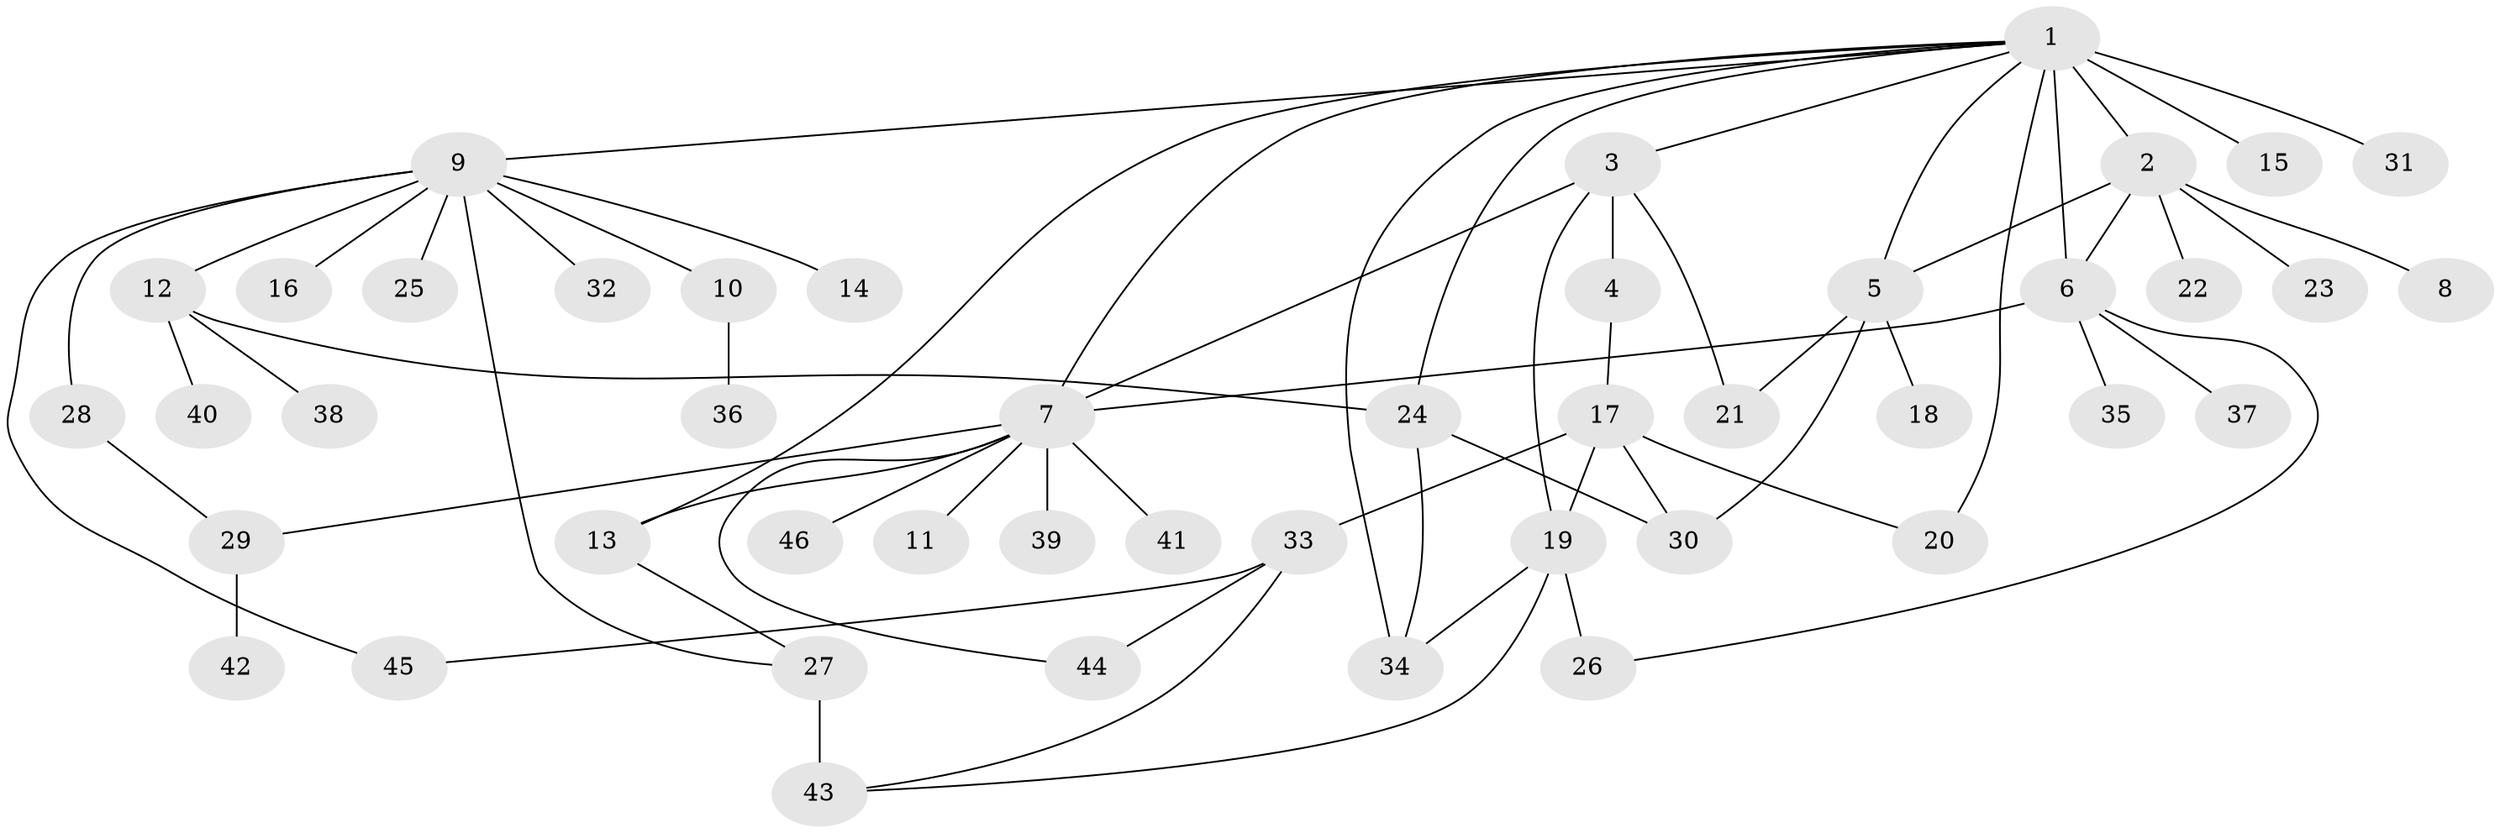 // original degree distribution, {20: 0.01098901098901099, 8: 0.03296703296703297, 4: 0.02197802197802198, 6: 0.02197802197802198, 3: 0.12087912087912088, 2: 0.2857142857142857, 11: 0.01098901098901099, 1: 0.43956043956043955, 5: 0.04395604395604396, 12: 0.01098901098901099}
// Generated by graph-tools (version 1.1) at 2025/35/03/09/25 02:35:36]
// undirected, 46 vertices, 65 edges
graph export_dot {
graph [start="1"]
  node [color=gray90,style=filled];
  1;
  2;
  3;
  4;
  5;
  6;
  7;
  8;
  9;
  10;
  11;
  12;
  13;
  14;
  15;
  16;
  17;
  18;
  19;
  20;
  21;
  22;
  23;
  24;
  25;
  26;
  27;
  28;
  29;
  30;
  31;
  32;
  33;
  34;
  35;
  36;
  37;
  38;
  39;
  40;
  41;
  42;
  43;
  44;
  45;
  46;
  1 -- 2 [weight=2.0];
  1 -- 3 [weight=1.0];
  1 -- 5 [weight=1.0];
  1 -- 6 [weight=6.0];
  1 -- 7 [weight=1.0];
  1 -- 9 [weight=1.0];
  1 -- 13 [weight=1.0];
  1 -- 15 [weight=1.0];
  1 -- 20 [weight=1.0];
  1 -- 24 [weight=1.0];
  1 -- 31 [weight=1.0];
  1 -- 34 [weight=1.0];
  2 -- 5 [weight=2.0];
  2 -- 6 [weight=1.0];
  2 -- 8 [weight=1.0];
  2 -- 22 [weight=3.0];
  2 -- 23 [weight=1.0];
  3 -- 4 [weight=2.0];
  3 -- 7 [weight=1.0];
  3 -- 19 [weight=1.0];
  3 -- 21 [weight=1.0];
  4 -- 17 [weight=1.0];
  5 -- 18 [weight=2.0];
  5 -- 21 [weight=1.0];
  5 -- 30 [weight=1.0];
  6 -- 7 [weight=1.0];
  6 -- 26 [weight=1.0];
  6 -- 35 [weight=1.0];
  6 -- 37 [weight=1.0];
  7 -- 11 [weight=1.0];
  7 -- 13 [weight=1.0];
  7 -- 29 [weight=1.0];
  7 -- 39 [weight=1.0];
  7 -- 41 [weight=1.0];
  7 -- 44 [weight=1.0];
  7 -- 46 [weight=1.0];
  9 -- 10 [weight=1.0];
  9 -- 12 [weight=1.0];
  9 -- 14 [weight=1.0];
  9 -- 16 [weight=1.0];
  9 -- 25 [weight=1.0];
  9 -- 27 [weight=1.0];
  9 -- 28 [weight=1.0];
  9 -- 32 [weight=1.0];
  9 -- 45 [weight=1.0];
  10 -- 36 [weight=1.0];
  12 -- 24 [weight=1.0];
  12 -- 38 [weight=1.0];
  12 -- 40 [weight=1.0];
  13 -- 27 [weight=1.0];
  17 -- 19 [weight=1.0];
  17 -- 20 [weight=1.0];
  17 -- 30 [weight=3.0];
  17 -- 33 [weight=1.0];
  19 -- 26 [weight=3.0];
  19 -- 34 [weight=1.0];
  19 -- 43 [weight=1.0];
  24 -- 30 [weight=1.0];
  24 -- 34 [weight=1.0];
  27 -- 43 [weight=3.0];
  28 -- 29 [weight=1.0];
  29 -- 42 [weight=1.0];
  33 -- 43 [weight=1.0];
  33 -- 44 [weight=1.0];
  33 -- 45 [weight=1.0];
}
